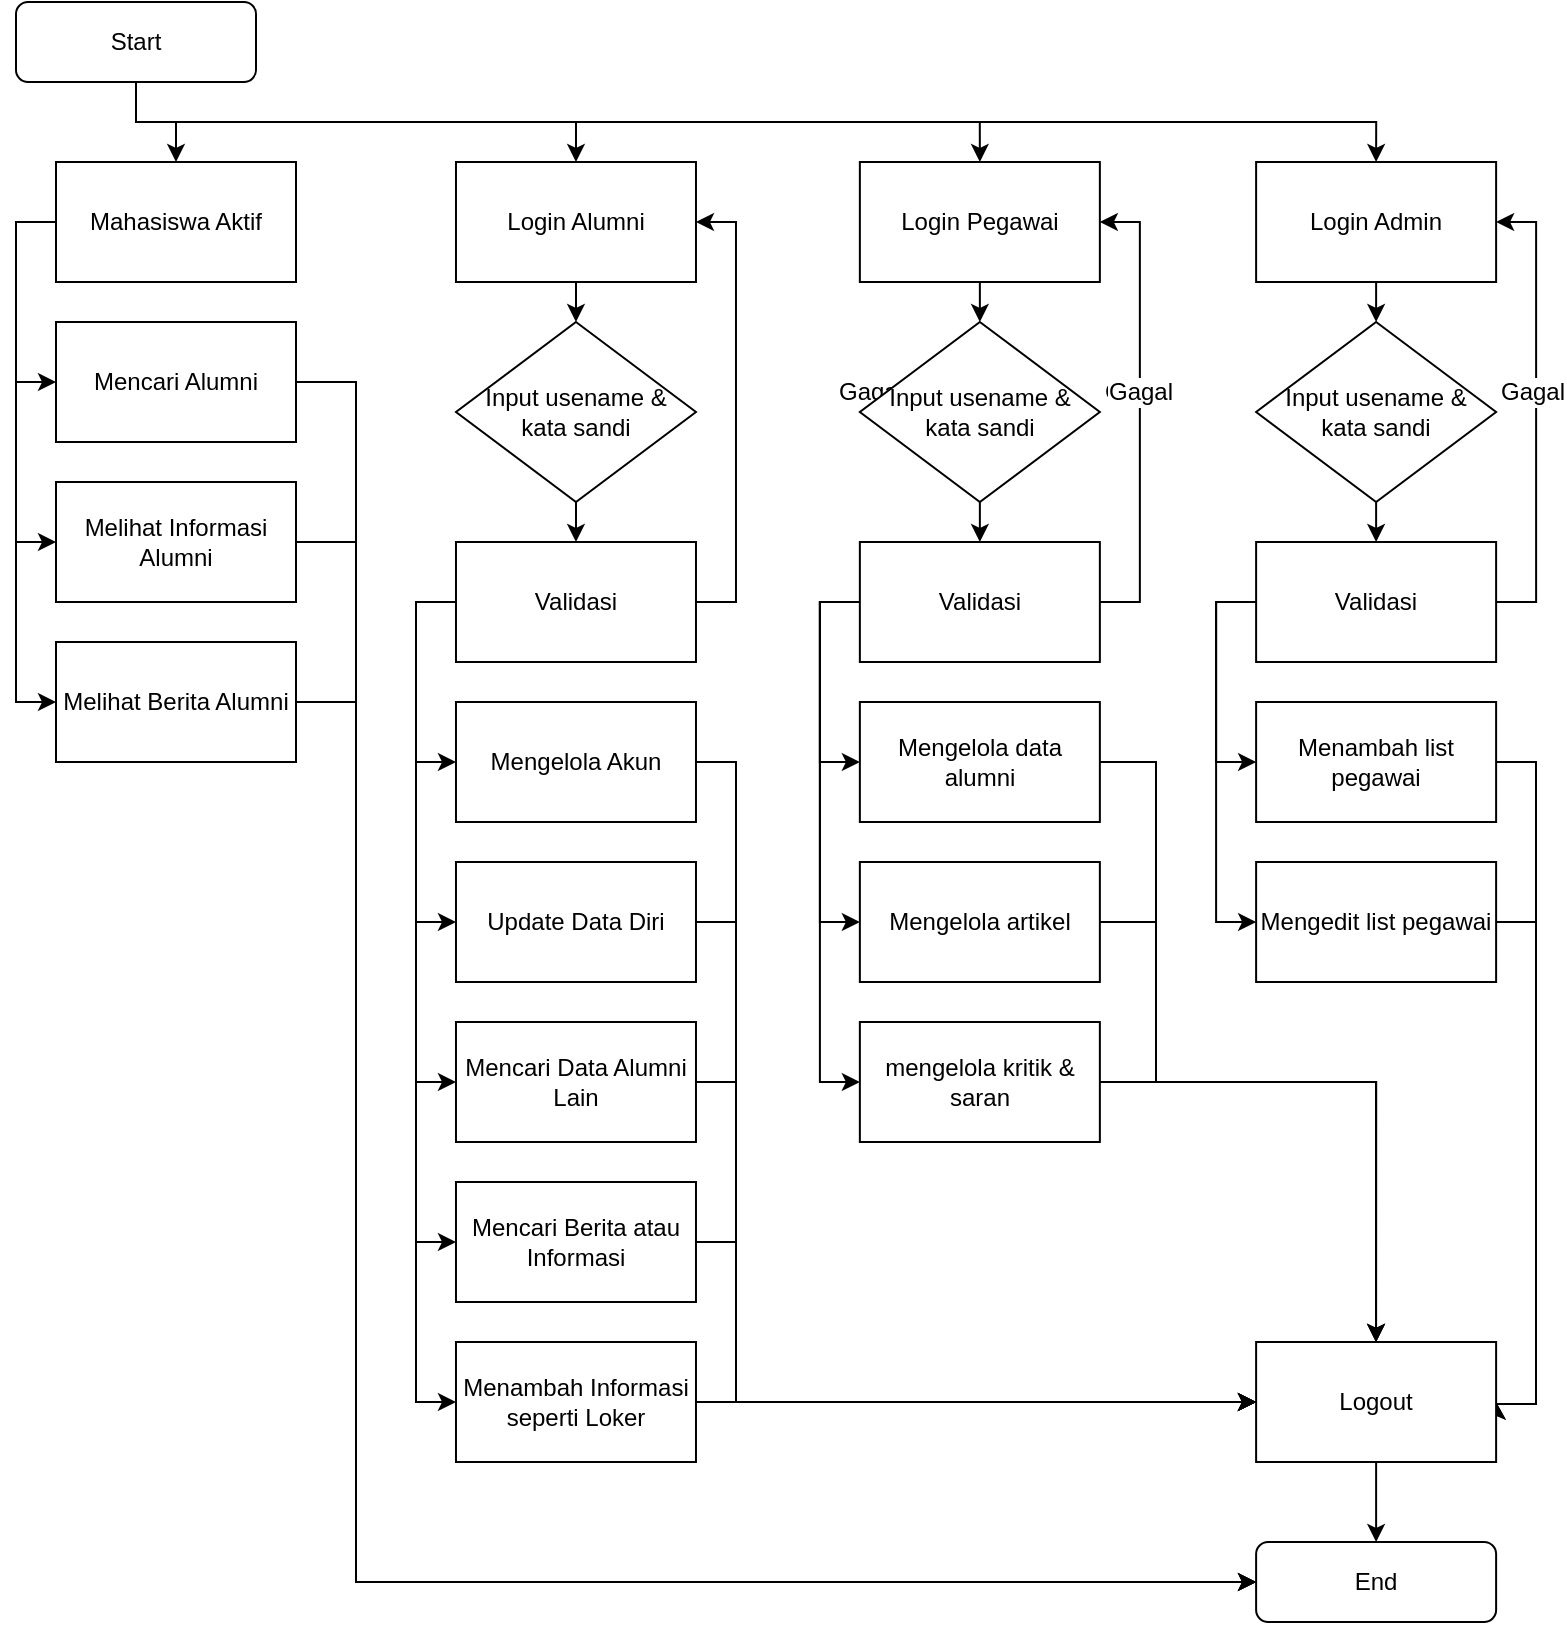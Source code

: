 <mxfile version="14.5.1" type="github">
  <diagram id="ELVYom4i2Slu9gI7OlAC" name="Halaman-1">
    <mxGraphModel dx="1157" dy="700" grid="1" gridSize="10" guides="1" tooltips="1" connect="1" arrows="1" fold="1" page="1" pageScale="1" pageWidth="827" pageHeight="1169" math="0" shadow="0">
      <root>
        <mxCell id="0" />
        <mxCell id="1" parent="0" />
        <mxCell id="EsS6LK8W0FBGmzYkAqXD-1" style="edgeStyle=elbowEdgeStyle;rounded=0;orthogonalLoop=1;jettySize=auto;elbow=vertical;html=1;exitX=0.5;exitY=1;exitDx=0;exitDy=0;entryX=0.5;entryY=0;entryDx=0;entryDy=0;" edge="1" parent="1" source="EsS6LK8W0FBGmzYkAqXD-2" target="EsS6LK8W0FBGmzYkAqXD-5">
          <mxGeometry relative="1" as="geometry">
            <mxPoint x="80" y="80" as="targetPoint" />
          </mxGeometry>
        </mxCell>
        <mxCell id="EsS6LK8W0FBGmzYkAqXD-22" style="edgeStyle=orthogonalEdgeStyle;rounded=0;orthogonalLoop=1;jettySize=auto;html=1;entryX=0.5;entryY=0;entryDx=0;entryDy=0;" edge="1" parent="1" source="EsS6LK8W0FBGmzYkAqXD-2" target="EsS6LK8W0FBGmzYkAqXD-15">
          <mxGeometry relative="1" as="geometry">
            <Array as="points">
              <mxPoint x="80" y="70" />
              <mxPoint x="300" y="70" />
            </Array>
          </mxGeometry>
        </mxCell>
        <mxCell id="EsS6LK8W0FBGmzYkAqXD-50" style="edgeStyle=orthogonalEdgeStyle;rounded=0;orthogonalLoop=1;jettySize=auto;html=1;entryX=0.5;entryY=0;entryDx=0;entryDy=0;" edge="1" parent="1" source="EsS6LK8W0FBGmzYkAqXD-2" target="EsS6LK8W0FBGmzYkAqXD-38">
          <mxGeometry relative="1" as="geometry">
            <Array as="points">
              <mxPoint x="80" y="70" />
              <mxPoint x="502" y="70" />
            </Array>
          </mxGeometry>
        </mxCell>
        <mxCell id="EsS6LK8W0FBGmzYkAqXD-63" style="edgeStyle=orthogonalEdgeStyle;rounded=0;orthogonalLoop=1;jettySize=auto;html=1;entryX=0.5;entryY=0;entryDx=0;entryDy=0;" edge="1" parent="1" source="EsS6LK8W0FBGmzYkAqXD-2" target="EsS6LK8W0FBGmzYkAqXD-53">
          <mxGeometry relative="1" as="geometry">
            <Array as="points">
              <mxPoint x="80" y="70" />
              <mxPoint x="700" y="70" />
            </Array>
          </mxGeometry>
        </mxCell>
        <mxCell id="EsS6LK8W0FBGmzYkAqXD-2" value="Start" style="rounded=1;whiteSpace=wrap;html=1;" vertex="1" parent="1">
          <mxGeometry x="20" y="10" width="120" height="40" as="geometry" />
        </mxCell>
        <mxCell id="EsS6LK8W0FBGmzYkAqXD-3" style="edgeStyle=orthogonalEdgeStyle;rounded=0;orthogonalLoop=1;jettySize=auto;html=1;entryX=0;entryY=0.5;entryDx=0;entryDy=0;" edge="1" parent="1" source="EsS6LK8W0FBGmzYkAqXD-5" target="EsS6LK8W0FBGmzYkAqXD-6">
          <mxGeometry relative="1" as="geometry">
            <Array as="points">
              <mxPoint x="20" y="120" />
              <mxPoint x="20" y="280" />
            </Array>
          </mxGeometry>
        </mxCell>
        <mxCell id="EsS6LK8W0FBGmzYkAqXD-4" style="edgeStyle=orthogonalEdgeStyle;rounded=0;orthogonalLoop=1;jettySize=auto;html=1;entryX=0;entryY=0.5;entryDx=0;entryDy=0;" edge="1" parent="1" source="EsS6LK8W0FBGmzYkAqXD-5" target="EsS6LK8W0FBGmzYkAqXD-9">
          <mxGeometry relative="1" as="geometry">
            <mxPoint y="400" as="targetPoint" />
            <Array as="points">
              <mxPoint x="20" y="120" />
              <mxPoint x="20" y="360" />
            </Array>
          </mxGeometry>
        </mxCell>
        <mxCell id="EsS6LK8W0FBGmzYkAqXD-5" value="Mahasiswa Aktif" style="rounded=0;whiteSpace=wrap;html=1;" vertex="1" parent="1">
          <mxGeometry x="40" y="90" width="120" height="60" as="geometry" />
        </mxCell>
        <mxCell id="EsS6LK8W0FBGmzYkAqXD-81" style="edgeStyle=orthogonalEdgeStyle;rounded=0;orthogonalLoop=1;jettySize=auto;html=1;" edge="1" parent="1" source="EsS6LK8W0FBGmzYkAqXD-6">
          <mxGeometry relative="1" as="geometry">
            <mxPoint x="640" y="800" as="targetPoint" />
            <Array as="points">
              <mxPoint x="190" y="280" />
              <mxPoint x="190" y="800" />
            </Array>
          </mxGeometry>
        </mxCell>
        <mxCell id="EsS6LK8W0FBGmzYkAqXD-6" value="Melihat Informasi Alumni" style="rounded=0;whiteSpace=wrap;html=1;" vertex="1" parent="1">
          <mxGeometry x="40" y="250" width="120" height="60" as="geometry" />
        </mxCell>
        <mxCell id="EsS6LK8W0FBGmzYkAqXD-7" style="edgeStyle=orthogonalEdgeStyle;rounded=0;orthogonalLoop=1;jettySize=auto;html=1;exitX=0;exitY=0.5;exitDx=0;exitDy=0;entryX=0;entryY=0.5;entryDx=0;entryDy=0;" edge="1" parent="1" target="EsS6LK8W0FBGmzYkAqXD-8">
          <mxGeometry relative="1" as="geometry">
            <mxPoint x="20" y="200" as="sourcePoint" />
          </mxGeometry>
        </mxCell>
        <mxCell id="EsS6LK8W0FBGmzYkAqXD-80" style="edgeStyle=orthogonalEdgeStyle;rounded=0;orthogonalLoop=1;jettySize=auto;html=1;entryX=0;entryY=0.5;entryDx=0;entryDy=0;" edge="1" parent="1" source="EsS6LK8W0FBGmzYkAqXD-8" target="EsS6LK8W0FBGmzYkAqXD-77">
          <mxGeometry relative="1" as="geometry">
            <Array as="points">
              <mxPoint x="190" y="200" />
              <mxPoint x="190" y="800" />
            </Array>
          </mxGeometry>
        </mxCell>
        <mxCell id="EsS6LK8W0FBGmzYkAqXD-8" value="Mencari Alumni" style="rounded=0;whiteSpace=wrap;html=1;" vertex="1" parent="1">
          <mxGeometry x="40" y="170" width="120" height="60" as="geometry" />
        </mxCell>
        <mxCell id="EsS6LK8W0FBGmzYkAqXD-82" style="edgeStyle=orthogonalEdgeStyle;rounded=0;orthogonalLoop=1;jettySize=auto;html=1;entryX=0;entryY=0.5;entryDx=0;entryDy=0;" edge="1" parent="1" source="EsS6LK8W0FBGmzYkAqXD-9" target="EsS6LK8W0FBGmzYkAqXD-77">
          <mxGeometry relative="1" as="geometry">
            <Array as="points">
              <mxPoint x="190" y="360" />
              <mxPoint x="190" y="800" />
            </Array>
          </mxGeometry>
        </mxCell>
        <mxCell id="EsS6LK8W0FBGmzYkAqXD-9" value="Melihat Berita Alumni" style="rounded=0;whiteSpace=wrap;html=1;" vertex="1" parent="1">
          <mxGeometry x="40" y="330" width="120" height="60" as="geometry" />
        </mxCell>
        <mxCell id="EsS6LK8W0FBGmzYkAqXD-36" style="edgeStyle=orthogonalEdgeStyle;rounded=0;orthogonalLoop=1;jettySize=auto;html=1;exitX=0.5;exitY=1;exitDx=0;exitDy=0;entryX=0.5;entryY=0;entryDx=0;entryDy=0;" edge="1" parent="1" source="EsS6LK8W0FBGmzYkAqXD-15" target="EsS6LK8W0FBGmzYkAqXD-29">
          <mxGeometry relative="1" as="geometry" />
        </mxCell>
        <mxCell id="EsS6LK8W0FBGmzYkAqXD-15" value="Login Alumni" style="rounded=0;whiteSpace=wrap;html=1;" vertex="1" parent="1">
          <mxGeometry x="239.99" y="90" width="120" height="60" as="geometry" />
        </mxCell>
        <mxCell id="EsS6LK8W0FBGmzYkAqXD-69" style="edgeStyle=orthogonalEdgeStyle;rounded=0;orthogonalLoop=1;jettySize=auto;html=1;" edge="1" parent="1" source="EsS6LK8W0FBGmzYkAqXD-16">
          <mxGeometry relative="1" as="geometry">
            <mxPoint x="640" y="710" as="targetPoint" />
            <Array as="points">
              <mxPoint x="380" y="550" />
              <mxPoint x="380" y="710" />
            </Array>
          </mxGeometry>
        </mxCell>
        <mxCell id="EsS6LK8W0FBGmzYkAqXD-16" value="Mencari Data Alumni Lain" style="rounded=0;whiteSpace=wrap;html=1;" vertex="1" parent="1">
          <mxGeometry x="239.99" y="520" width="120" height="60" as="geometry" />
        </mxCell>
        <mxCell id="EsS6LK8W0FBGmzYkAqXD-68" style="edgeStyle=orthogonalEdgeStyle;rounded=0;orthogonalLoop=1;jettySize=auto;html=1;entryX=0;entryY=0.5;entryDx=0;entryDy=0;" edge="1" parent="1" source="EsS6LK8W0FBGmzYkAqXD-17" target="EsS6LK8W0FBGmzYkAqXD-64">
          <mxGeometry relative="1" as="geometry">
            <Array as="points">
              <mxPoint x="380" y="470" />
              <mxPoint x="380" y="710" />
            </Array>
          </mxGeometry>
        </mxCell>
        <mxCell id="EsS6LK8W0FBGmzYkAqXD-17" value="Update Data Diri" style="rounded=0;whiteSpace=wrap;html=1;" vertex="1" parent="1">
          <mxGeometry x="239.99" y="440" width="120" height="60" as="geometry" />
        </mxCell>
        <mxCell id="EsS6LK8W0FBGmzYkAqXD-67" style="edgeStyle=orthogonalEdgeStyle;rounded=0;orthogonalLoop=1;jettySize=auto;html=1;" edge="1" parent="1" source="EsS6LK8W0FBGmzYkAqXD-18">
          <mxGeometry relative="1" as="geometry">
            <mxPoint x="640" y="710" as="targetPoint" />
            <Array as="points">
              <mxPoint x="380" y="390" />
              <mxPoint x="380" y="710" />
            </Array>
          </mxGeometry>
        </mxCell>
        <mxCell id="EsS6LK8W0FBGmzYkAqXD-18" value="Mengelola Akun" style="rounded=0;whiteSpace=wrap;html=1;" vertex="1" parent="1">
          <mxGeometry x="239.99" y="360" width="120" height="60" as="geometry" />
        </mxCell>
        <mxCell id="EsS6LK8W0FBGmzYkAqXD-70" style="edgeStyle=orthogonalEdgeStyle;rounded=0;orthogonalLoop=1;jettySize=auto;html=1;" edge="1" parent="1" source="EsS6LK8W0FBGmzYkAqXD-19">
          <mxGeometry relative="1" as="geometry">
            <mxPoint x="640" y="710" as="targetPoint" />
            <Array as="points">
              <mxPoint x="380" y="630" />
              <mxPoint x="380" y="710" />
            </Array>
          </mxGeometry>
        </mxCell>
        <mxCell id="EsS6LK8W0FBGmzYkAqXD-19" value="Mencari Berita atau Informasi" style="rounded=0;whiteSpace=wrap;html=1;" vertex="1" parent="1">
          <mxGeometry x="239.99" y="600" width="120" height="60" as="geometry" />
        </mxCell>
        <mxCell id="EsS6LK8W0FBGmzYkAqXD-65" style="edgeStyle=orthogonalEdgeStyle;rounded=0;orthogonalLoop=1;jettySize=auto;html=1;entryX=0;entryY=0.5;entryDx=0;entryDy=0;" edge="1" parent="1" source="EsS6LK8W0FBGmzYkAqXD-20" target="EsS6LK8W0FBGmzYkAqXD-64">
          <mxGeometry relative="1" as="geometry" />
        </mxCell>
        <mxCell id="EsS6LK8W0FBGmzYkAqXD-20" value="Menambah Informasi seperti Loker" style="rounded=0;whiteSpace=wrap;html=1;" vertex="1" parent="1">
          <mxGeometry x="239.99" y="680" width="120" height="60" as="geometry" />
        </mxCell>
        <mxCell id="EsS6LK8W0FBGmzYkAqXD-25" style="edgeStyle=elbowEdgeStyle;rounded=0;orthogonalLoop=1;jettySize=auto;elbow=vertical;html=1;entryX=1;entryY=0.5;entryDx=0;entryDy=0;exitX=1;exitY=0.5;exitDx=0;exitDy=0;" edge="1" parent="1" source="EsS6LK8W0FBGmzYkAqXD-27" target="EsS6LK8W0FBGmzYkAqXD-15">
          <mxGeometry relative="1" as="geometry">
            <Array as="points">
              <mxPoint x="379.99" y="240" />
              <mxPoint x="389.99" y="210" />
            </Array>
          </mxGeometry>
        </mxCell>
        <mxCell id="EsS6LK8W0FBGmzYkAqXD-26" value="Gagal" style="edgeLabel;html=1;align=center;verticalAlign=middle;resizable=0;points=[];fontSize=12;" vertex="1" connectable="0" parent="EsS6LK8W0FBGmzYkAqXD-25">
          <mxGeometry x="0.087" y="2" relative="1" as="geometry">
            <mxPoint x="69.07" as="offset" />
          </mxGeometry>
        </mxCell>
        <mxCell id="EsS6LK8W0FBGmzYkAqXD-31" style="edgeStyle=orthogonalEdgeStyle;rounded=0;orthogonalLoop=1;jettySize=auto;html=1;entryX=0;entryY=0.5;entryDx=0;entryDy=0;" edge="1" parent="1" source="EsS6LK8W0FBGmzYkAqXD-27" target="EsS6LK8W0FBGmzYkAqXD-18">
          <mxGeometry relative="1" as="geometry">
            <Array as="points">
              <mxPoint x="219.99" y="310" />
              <mxPoint x="219.99" y="390" />
            </Array>
          </mxGeometry>
        </mxCell>
        <mxCell id="EsS6LK8W0FBGmzYkAqXD-32" style="edgeStyle=orthogonalEdgeStyle;rounded=0;orthogonalLoop=1;jettySize=auto;html=1;entryX=0;entryY=0.5;entryDx=0;entryDy=0;" edge="1" parent="1" source="EsS6LK8W0FBGmzYkAqXD-27" target="EsS6LK8W0FBGmzYkAqXD-17">
          <mxGeometry relative="1" as="geometry">
            <Array as="points">
              <mxPoint x="219.99" y="310" />
              <mxPoint x="219.99" y="470" />
            </Array>
          </mxGeometry>
        </mxCell>
        <mxCell id="EsS6LK8W0FBGmzYkAqXD-33" style="edgeStyle=orthogonalEdgeStyle;rounded=0;orthogonalLoop=1;jettySize=auto;html=1;entryX=0;entryY=0.5;entryDx=0;entryDy=0;" edge="1" parent="1" source="EsS6LK8W0FBGmzYkAqXD-27" target="EsS6LK8W0FBGmzYkAqXD-16">
          <mxGeometry relative="1" as="geometry">
            <Array as="points">
              <mxPoint x="219.99" y="310" />
              <mxPoint x="219.99" y="550" />
            </Array>
          </mxGeometry>
        </mxCell>
        <mxCell id="EsS6LK8W0FBGmzYkAqXD-34" style="edgeStyle=orthogonalEdgeStyle;rounded=0;orthogonalLoop=1;jettySize=auto;html=1;entryX=0;entryY=0.5;entryDx=0;entryDy=0;" edge="1" parent="1" source="EsS6LK8W0FBGmzYkAqXD-27" target="EsS6LK8W0FBGmzYkAqXD-19">
          <mxGeometry relative="1" as="geometry">
            <Array as="points">
              <mxPoint x="219.99" y="310" />
              <mxPoint x="219.99" y="630" />
            </Array>
          </mxGeometry>
        </mxCell>
        <mxCell id="EsS6LK8W0FBGmzYkAqXD-35" style="edgeStyle=orthogonalEdgeStyle;rounded=0;orthogonalLoop=1;jettySize=auto;html=1;entryX=0;entryY=0.5;entryDx=0;entryDy=0;" edge="1" parent="1" source="EsS6LK8W0FBGmzYkAqXD-27" target="EsS6LK8W0FBGmzYkAqXD-20">
          <mxGeometry relative="1" as="geometry">
            <Array as="points">
              <mxPoint x="219.99" y="310" />
              <mxPoint x="219.99" y="710" />
            </Array>
          </mxGeometry>
        </mxCell>
        <mxCell id="EsS6LK8W0FBGmzYkAqXD-27" value="Validasi" style="rounded=0;whiteSpace=wrap;html=1;" vertex="1" parent="1">
          <mxGeometry x="239.99" y="280" width="120" height="60" as="geometry" />
        </mxCell>
        <mxCell id="EsS6LK8W0FBGmzYkAqXD-28" value="" style="edgeStyle=elbowEdgeStyle;rounded=0;orthogonalLoop=1;jettySize=auto;elbow=vertical;html=1;" edge="1" parent="1" source="EsS6LK8W0FBGmzYkAqXD-29" target="EsS6LK8W0FBGmzYkAqXD-27">
          <mxGeometry relative="1" as="geometry" />
        </mxCell>
        <mxCell id="EsS6LK8W0FBGmzYkAqXD-29" value="Input usename &amp;amp;&lt;br&gt;kata sandi" style="rhombus;whiteSpace=wrap;html=1;" vertex="1" parent="1">
          <mxGeometry x="239.99" y="170" width="120" height="90" as="geometry" />
        </mxCell>
        <mxCell id="EsS6LK8W0FBGmzYkAqXD-37" style="edgeStyle=orthogonalEdgeStyle;rounded=0;orthogonalLoop=1;jettySize=auto;html=1;exitX=0.5;exitY=1;exitDx=0;exitDy=0;entryX=0.5;entryY=0;entryDx=0;entryDy=0;" edge="1" parent="1" source="EsS6LK8W0FBGmzYkAqXD-38" target="EsS6LK8W0FBGmzYkAqXD-49">
          <mxGeometry relative="1" as="geometry" />
        </mxCell>
        <mxCell id="EsS6LK8W0FBGmzYkAqXD-38" value="Login Pegawai" style="rounded=0;whiteSpace=wrap;html=1;" vertex="1" parent="1">
          <mxGeometry x="441.93" y="90" width="120" height="60" as="geometry" />
        </mxCell>
        <mxCell id="EsS6LK8W0FBGmzYkAqXD-66" style="edgeStyle=orthogonalEdgeStyle;rounded=0;orthogonalLoop=1;jettySize=auto;html=1;entryX=0.5;entryY=0;entryDx=0;entryDy=0;" edge="1" parent="1" source="EsS6LK8W0FBGmzYkAqXD-39" target="EsS6LK8W0FBGmzYkAqXD-64">
          <mxGeometry relative="1" as="geometry" />
        </mxCell>
        <mxCell id="EsS6LK8W0FBGmzYkAqXD-39" value="mengelola kritik &amp;amp; saran" style="rounded=0;whiteSpace=wrap;html=1;" vertex="1" parent="1">
          <mxGeometry x="441.93" y="520" width="120" height="60" as="geometry" />
        </mxCell>
        <mxCell id="EsS6LK8W0FBGmzYkAqXD-72" style="edgeStyle=orthogonalEdgeStyle;rounded=0;orthogonalLoop=1;jettySize=auto;html=1;" edge="1" parent="1" source="EsS6LK8W0FBGmzYkAqXD-40">
          <mxGeometry relative="1" as="geometry">
            <mxPoint x="700" y="680" as="targetPoint" />
            <Array as="points">
              <mxPoint x="590" y="470" />
              <mxPoint x="590" y="550" />
              <mxPoint x="700" y="550" />
            </Array>
          </mxGeometry>
        </mxCell>
        <mxCell id="EsS6LK8W0FBGmzYkAqXD-40" value="Mengelola artikel" style="rounded=0;whiteSpace=wrap;html=1;" vertex="1" parent="1">
          <mxGeometry x="441.93" y="440" width="120" height="60" as="geometry" />
        </mxCell>
        <mxCell id="EsS6LK8W0FBGmzYkAqXD-71" style="edgeStyle=orthogonalEdgeStyle;rounded=0;orthogonalLoop=1;jettySize=auto;html=1;" edge="1" parent="1" source="EsS6LK8W0FBGmzYkAqXD-41">
          <mxGeometry relative="1" as="geometry">
            <mxPoint x="700" y="680" as="targetPoint" />
            <Array as="points">
              <mxPoint x="590" y="390" />
              <mxPoint x="590" y="550" />
              <mxPoint x="700" y="550" />
            </Array>
          </mxGeometry>
        </mxCell>
        <mxCell id="EsS6LK8W0FBGmzYkAqXD-41" value="Mengelola data alumni" style="rounded=0;whiteSpace=wrap;html=1;" vertex="1" parent="1">
          <mxGeometry x="441.93" y="360" width="120" height="60" as="geometry" />
        </mxCell>
        <mxCell id="EsS6LK8W0FBGmzYkAqXD-42" style="edgeStyle=elbowEdgeStyle;rounded=0;orthogonalLoop=1;jettySize=auto;elbow=vertical;html=1;entryX=1;entryY=0.5;entryDx=0;entryDy=0;exitX=1;exitY=0.5;exitDx=0;exitDy=0;" edge="1" parent="1" source="EsS6LK8W0FBGmzYkAqXD-47" target="EsS6LK8W0FBGmzYkAqXD-38">
          <mxGeometry relative="1" as="geometry">
            <Array as="points">
              <mxPoint x="581.93" y="240" />
              <mxPoint x="591.93" y="210" />
            </Array>
          </mxGeometry>
        </mxCell>
        <mxCell id="EsS6LK8W0FBGmzYkAqXD-43" value="Gagal" style="edgeLabel;html=1;align=center;verticalAlign=middle;resizable=0;points=[];fontSize=12;" vertex="1" connectable="0" parent="EsS6LK8W0FBGmzYkAqXD-42">
          <mxGeometry x="0.087" y="2" relative="1" as="geometry">
            <mxPoint as="offset" />
          </mxGeometry>
        </mxCell>
        <mxCell id="EsS6LK8W0FBGmzYkAqXD-44" style="edgeStyle=orthogonalEdgeStyle;rounded=0;orthogonalLoop=1;jettySize=auto;html=1;entryX=0;entryY=0.5;entryDx=0;entryDy=0;" edge="1" parent="1" source="EsS6LK8W0FBGmzYkAqXD-47" target="EsS6LK8W0FBGmzYkAqXD-41">
          <mxGeometry relative="1" as="geometry">
            <Array as="points">
              <mxPoint x="421.93" y="310" />
              <mxPoint x="421.93" y="390" />
            </Array>
          </mxGeometry>
        </mxCell>
        <mxCell id="EsS6LK8W0FBGmzYkAqXD-45" style="edgeStyle=orthogonalEdgeStyle;rounded=0;orthogonalLoop=1;jettySize=auto;html=1;entryX=0;entryY=0.5;entryDx=0;entryDy=0;" edge="1" parent="1" source="EsS6LK8W0FBGmzYkAqXD-47" target="EsS6LK8W0FBGmzYkAqXD-40">
          <mxGeometry relative="1" as="geometry">
            <Array as="points">
              <mxPoint x="421.93" y="310" />
              <mxPoint x="421.93" y="470" />
            </Array>
          </mxGeometry>
        </mxCell>
        <mxCell id="EsS6LK8W0FBGmzYkAqXD-46" style="edgeStyle=orthogonalEdgeStyle;rounded=0;orthogonalLoop=1;jettySize=auto;html=1;entryX=0;entryY=0.5;entryDx=0;entryDy=0;" edge="1" parent="1" source="EsS6LK8W0FBGmzYkAqXD-47" target="EsS6LK8W0FBGmzYkAqXD-39">
          <mxGeometry relative="1" as="geometry">
            <Array as="points">
              <mxPoint x="421.93" y="310" />
              <mxPoint x="421.93" y="550" />
            </Array>
          </mxGeometry>
        </mxCell>
        <mxCell id="EsS6LK8W0FBGmzYkAqXD-47" value="Validasi" style="rounded=0;whiteSpace=wrap;html=1;" vertex="1" parent="1">
          <mxGeometry x="441.93" y="280" width="120" height="60" as="geometry" />
        </mxCell>
        <mxCell id="EsS6LK8W0FBGmzYkAqXD-48" value="" style="edgeStyle=elbowEdgeStyle;rounded=0;orthogonalLoop=1;jettySize=auto;elbow=vertical;html=1;" edge="1" parent="1" source="EsS6LK8W0FBGmzYkAqXD-49" target="EsS6LK8W0FBGmzYkAqXD-47">
          <mxGeometry relative="1" as="geometry" />
        </mxCell>
        <mxCell id="EsS6LK8W0FBGmzYkAqXD-49" value="Input usename &amp;amp;&lt;br&gt;kata sandi" style="rhombus;whiteSpace=wrap;html=1;" vertex="1" parent="1">
          <mxGeometry x="441.93" y="170" width="120" height="90" as="geometry" />
        </mxCell>
        <mxCell id="EsS6LK8W0FBGmzYkAqXD-51" value="Gagal" style="edgeLabel;html=1;align=center;verticalAlign=middle;resizable=0;points=[];fontSize=12;" vertex="1" connectable="0" parent="1">
          <mxGeometry x="582" y="204.667" as="geometry" />
        </mxCell>
        <mxCell id="EsS6LK8W0FBGmzYkAqXD-52" style="edgeStyle=orthogonalEdgeStyle;rounded=0;orthogonalLoop=1;jettySize=auto;html=1;exitX=0.5;exitY=1;exitDx=0;exitDy=0;entryX=0.5;entryY=0;entryDx=0;entryDy=0;" edge="1" parent="1" source="EsS6LK8W0FBGmzYkAqXD-53" target="EsS6LK8W0FBGmzYkAqXD-62">
          <mxGeometry relative="1" as="geometry" />
        </mxCell>
        <mxCell id="EsS6LK8W0FBGmzYkAqXD-53" value="Login Admin" style="rounded=0;whiteSpace=wrap;html=1;" vertex="1" parent="1">
          <mxGeometry x="640.06" y="90" width="120" height="60" as="geometry" />
        </mxCell>
        <mxCell id="EsS6LK8W0FBGmzYkAqXD-74" style="edgeStyle=orthogonalEdgeStyle;rounded=0;orthogonalLoop=1;jettySize=auto;html=1;entryX=1;entryY=0.5;entryDx=0;entryDy=0;" edge="1" parent="1" source="EsS6LK8W0FBGmzYkAqXD-54" target="EsS6LK8W0FBGmzYkAqXD-64">
          <mxGeometry relative="1" as="geometry">
            <Array as="points">
              <mxPoint x="780" y="470" />
              <mxPoint x="780" y="711" />
            </Array>
          </mxGeometry>
        </mxCell>
        <mxCell id="EsS6LK8W0FBGmzYkAqXD-54" value="Mengedit list pegawai" style="rounded=0;whiteSpace=wrap;html=1;" vertex="1" parent="1">
          <mxGeometry x="640.06" y="440" width="120" height="60" as="geometry" />
        </mxCell>
        <mxCell id="EsS6LK8W0FBGmzYkAqXD-73" style="edgeStyle=orthogonalEdgeStyle;rounded=0;orthogonalLoop=1;jettySize=auto;html=1;entryX=1;entryY=0.5;entryDx=0;entryDy=0;" edge="1" parent="1" source="EsS6LK8W0FBGmzYkAqXD-55" target="EsS6LK8W0FBGmzYkAqXD-64">
          <mxGeometry relative="1" as="geometry">
            <Array as="points">
              <mxPoint x="780" y="390" />
              <mxPoint x="780" y="711" />
            </Array>
          </mxGeometry>
        </mxCell>
        <mxCell id="EsS6LK8W0FBGmzYkAqXD-55" value="Menambah list pegawai" style="rounded=0;whiteSpace=wrap;html=1;" vertex="1" parent="1">
          <mxGeometry x="640.06" y="360" width="120" height="60" as="geometry" />
        </mxCell>
        <mxCell id="EsS6LK8W0FBGmzYkAqXD-56" style="edgeStyle=elbowEdgeStyle;rounded=0;orthogonalLoop=1;jettySize=auto;elbow=vertical;html=1;entryX=1;entryY=0.5;entryDx=0;entryDy=0;exitX=1;exitY=0.5;exitDx=0;exitDy=0;" edge="1" parent="1" source="EsS6LK8W0FBGmzYkAqXD-60" target="EsS6LK8W0FBGmzYkAqXD-53">
          <mxGeometry relative="1" as="geometry">
            <Array as="points">
              <mxPoint x="780.06" y="240" />
              <mxPoint x="790.06" y="210" />
            </Array>
          </mxGeometry>
        </mxCell>
        <mxCell id="EsS6LK8W0FBGmzYkAqXD-57" value="Gagal" style="edgeLabel;html=1;align=center;verticalAlign=middle;resizable=0;points=[];fontSize=12;" vertex="1" connectable="0" parent="EsS6LK8W0FBGmzYkAqXD-56">
          <mxGeometry x="0.087" y="2" relative="1" as="geometry">
            <mxPoint as="offset" />
          </mxGeometry>
        </mxCell>
        <mxCell id="EsS6LK8W0FBGmzYkAqXD-58" style="edgeStyle=orthogonalEdgeStyle;rounded=0;orthogonalLoop=1;jettySize=auto;html=1;entryX=0;entryY=0.5;entryDx=0;entryDy=0;" edge="1" parent="1" source="EsS6LK8W0FBGmzYkAqXD-60" target="EsS6LK8W0FBGmzYkAqXD-55">
          <mxGeometry relative="1" as="geometry">
            <Array as="points">
              <mxPoint x="620.06" y="310" />
              <mxPoint x="620.06" y="390" />
            </Array>
          </mxGeometry>
        </mxCell>
        <mxCell id="EsS6LK8W0FBGmzYkAqXD-59" style="edgeStyle=orthogonalEdgeStyle;rounded=0;orthogonalLoop=1;jettySize=auto;html=1;entryX=0;entryY=0.5;entryDx=0;entryDy=0;" edge="1" parent="1" source="EsS6LK8W0FBGmzYkAqXD-60" target="EsS6LK8W0FBGmzYkAqXD-54">
          <mxGeometry relative="1" as="geometry">
            <Array as="points">
              <mxPoint x="620.06" y="310" />
              <mxPoint x="620.06" y="470" />
            </Array>
          </mxGeometry>
        </mxCell>
        <mxCell id="EsS6LK8W0FBGmzYkAqXD-60" value="Validasi" style="rounded=0;whiteSpace=wrap;html=1;" vertex="1" parent="1">
          <mxGeometry x="640.06" y="280" width="120" height="60" as="geometry" />
        </mxCell>
        <mxCell id="EsS6LK8W0FBGmzYkAqXD-61" value="" style="edgeStyle=elbowEdgeStyle;rounded=0;orthogonalLoop=1;jettySize=auto;elbow=vertical;html=1;" edge="1" parent="1" source="EsS6LK8W0FBGmzYkAqXD-62" target="EsS6LK8W0FBGmzYkAqXD-60">
          <mxGeometry relative="1" as="geometry" />
        </mxCell>
        <mxCell id="EsS6LK8W0FBGmzYkAqXD-62" value="Input usename &amp;amp;&lt;br&gt;kata sandi" style="rhombus;whiteSpace=wrap;html=1;" vertex="1" parent="1">
          <mxGeometry x="640.06" y="170" width="120" height="90" as="geometry" />
        </mxCell>
        <mxCell id="EsS6LK8W0FBGmzYkAqXD-79" style="edgeStyle=orthogonalEdgeStyle;rounded=0;orthogonalLoop=1;jettySize=auto;html=1;exitX=0.5;exitY=1;exitDx=0;exitDy=0;entryX=0.5;entryY=0;entryDx=0;entryDy=0;" edge="1" parent="1" source="EsS6LK8W0FBGmzYkAqXD-64" target="EsS6LK8W0FBGmzYkAqXD-77">
          <mxGeometry relative="1" as="geometry" />
        </mxCell>
        <mxCell id="EsS6LK8W0FBGmzYkAqXD-64" value="Logout" style="rounded=0;whiteSpace=wrap;html=1;" vertex="1" parent="1">
          <mxGeometry x="640.06" y="680" width="120" height="60" as="geometry" />
        </mxCell>
        <mxCell id="EsS6LK8W0FBGmzYkAqXD-77" value="End" style="rounded=1;whiteSpace=wrap;html=1;" vertex="1" parent="1">
          <mxGeometry x="640.06" y="780" width="120" height="40" as="geometry" />
        </mxCell>
      </root>
    </mxGraphModel>
  </diagram>
</mxfile>
